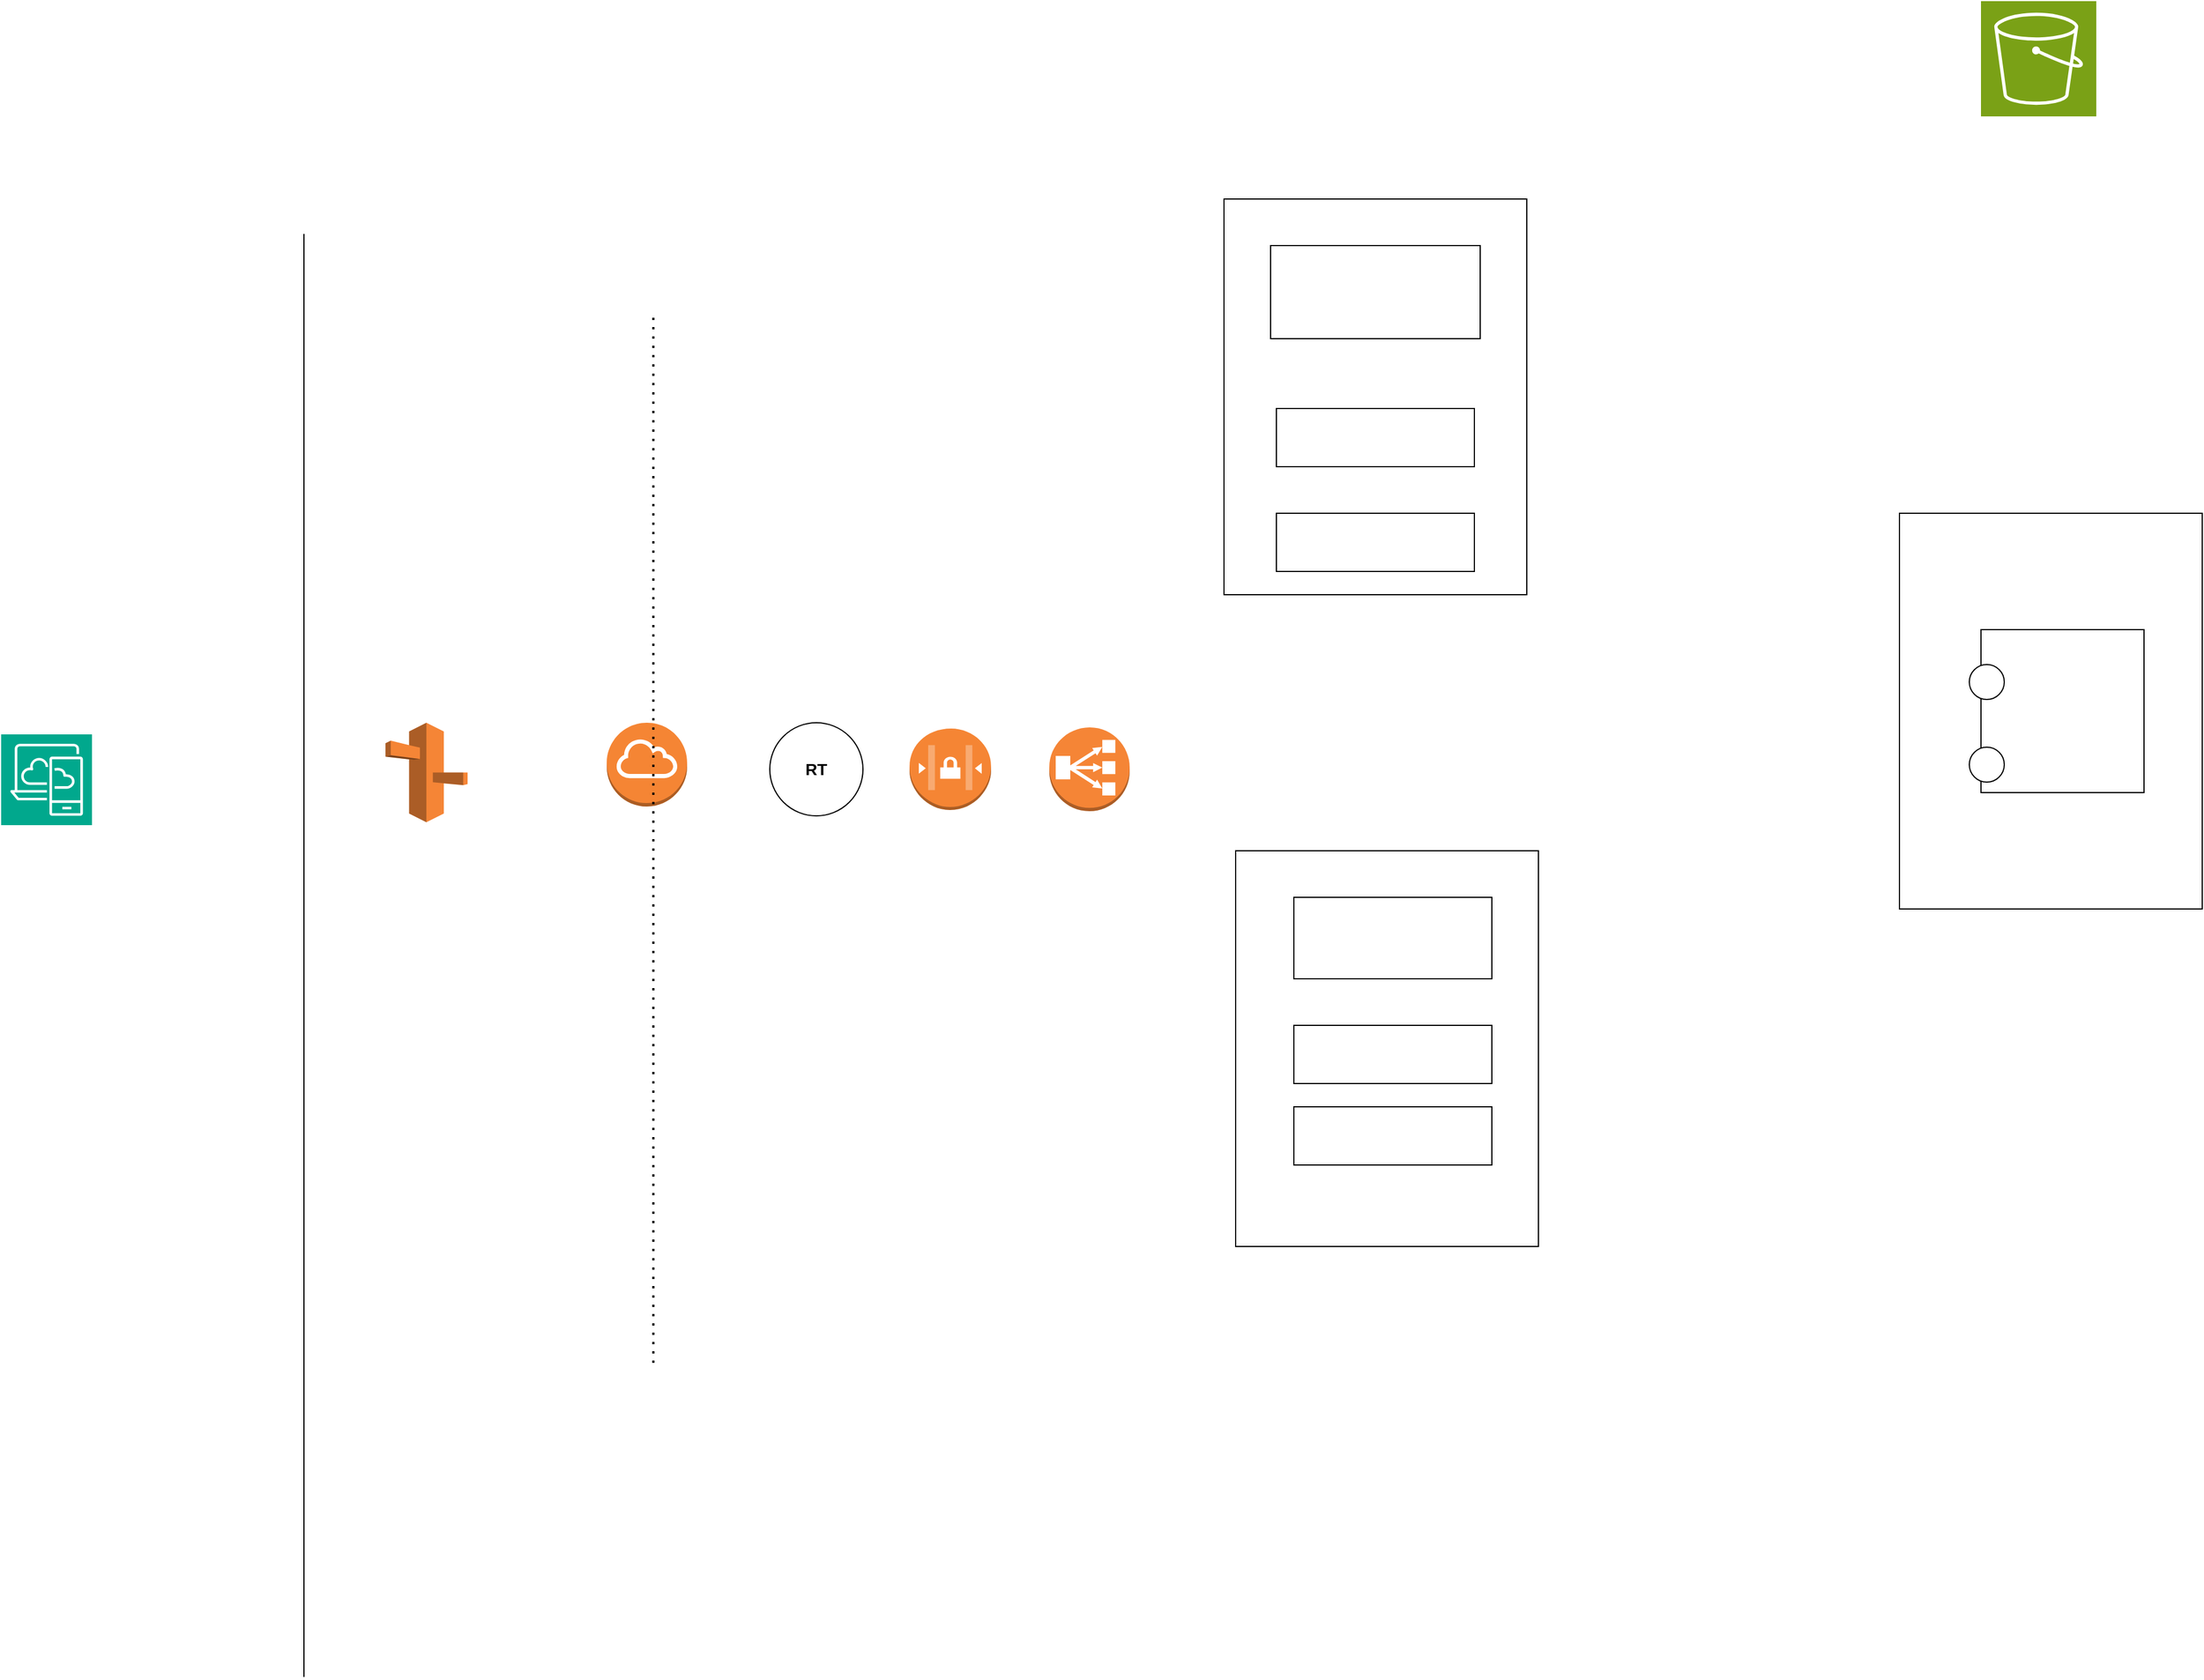 <mxfile version="22.0.6" type="github">
  <diagram name="Page-1" id="85Ee-x2F9uvneITParOF">
    <mxGraphModel dx="2250" dy="1812" grid="1" gridSize="10" guides="1" tooltips="1" connect="1" arrows="1" fold="1" page="1" pageScale="1" pageWidth="850" pageHeight="1100" math="0" shadow="0">
      <root>
        <mxCell id="0" />
        <mxCell id="1" parent="0" />
        <mxCell id="z4sBppYdsolEK-6dgZcM-1" value="" style="sketch=0;points=[[0,0,0],[0.25,0,0],[0.5,0,0],[0.75,0,0],[1,0,0],[0,1,0],[0.25,1,0],[0.5,1,0],[0.75,1,0],[1,1,0],[0,0.25,0],[0,0.5,0],[0,0.75,0],[1,0.25,0],[1,0.5,0],[1,0.75,0]];outlineConnect=0;fontColor=#232F3E;fillColor=#01A88D;strokeColor=#ffffff;dashed=0;verticalLabelPosition=bottom;verticalAlign=top;align=center;html=1;fontSize=12;fontStyle=0;aspect=fixed;shape=mxgraph.aws4.resourceIcon;resIcon=mxgraph.aws4.desktop_and_app_streaming;" vertex="1" parent="1">
          <mxGeometry x="-270" y="210" width="78" height="78" as="geometry" />
        </mxCell>
        <mxCell id="z4sBppYdsolEK-6dgZcM-2" value="" style="shape=image;html=1;verticalAlign=top;verticalLabelPosition=bottom;labelBackgroundColor=#ffffff;imageAspect=0;aspect=fixed;image=https://cdn1.iconfinder.com/data/icons/KDE_Crystal_Diamond_2.5_Classical_Mod/128x128/mimetypes/html.png" vertex="1" parent="1">
          <mxGeometry x="-100" y="200" width="88" height="88" as="geometry" />
        </mxCell>
        <mxCell id="z4sBppYdsolEK-6dgZcM-3" value="" style="outlineConnect=0;dashed=0;verticalLabelPosition=bottom;verticalAlign=top;align=center;html=1;shape=mxgraph.aws3.route_53;fillColor=#F58536;gradientColor=none;" vertex="1" parent="1">
          <mxGeometry x="60" y="200" width="70.5" height="85.5" as="geometry" />
        </mxCell>
        <mxCell id="z4sBppYdsolEK-6dgZcM-4" value="" style="outlineConnect=0;dashed=0;verticalLabelPosition=bottom;verticalAlign=top;align=center;html=1;shape=mxgraph.aws3.internet_gateway;fillColor=#F58534;gradientColor=none;" vertex="1" parent="1">
          <mxGeometry x="250" y="200" width="69" height="72" as="geometry" />
        </mxCell>
        <mxCell id="z4sBppYdsolEK-6dgZcM-6" value="" style="endArrow=none;html=1;rounded=0;" edge="1" parent="1">
          <mxGeometry width="50" height="50" relative="1" as="geometry">
            <mxPoint x="-10" y="1019.867" as="sourcePoint" />
            <mxPoint x="-10" y="-220" as="targetPoint" />
          </mxGeometry>
        </mxCell>
        <mxCell id="z4sBppYdsolEK-6dgZcM-7" value="" style="endArrow=none;dashed=1;html=1;dashPattern=1 3;strokeWidth=2;rounded=0;" edge="1" parent="1">
          <mxGeometry width="50" height="50" relative="1" as="geometry">
            <mxPoint x="290" y="750" as="sourcePoint" />
            <mxPoint x="290" y="-150" as="targetPoint" />
          </mxGeometry>
        </mxCell>
        <mxCell id="z4sBppYdsolEK-6dgZcM-8" value="&lt;b&gt;&lt;font style=&quot;font-size: 14px;&quot;&gt;RT&lt;/font&gt;&lt;/b&gt;" style="ellipse;whiteSpace=wrap;html=1;aspect=fixed;" vertex="1" parent="1">
          <mxGeometry x="390" y="200" width="80" height="80" as="geometry" />
        </mxCell>
        <mxCell id="z4sBppYdsolEK-6dgZcM-9" value="" style="outlineConnect=0;dashed=0;verticalLabelPosition=bottom;verticalAlign=top;align=center;html=1;shape=mxgraph.aws3.network_access_controllist;fillColor=#F58534;gradientColor=none;" vertex="1" parent="1">
          <mxGeometry x="510" y="205" width="70" height="70" as="geometry" />
        </mxCell>
        <mxCell id="z4sBppYdsolEK-6dgZcM-11" value="" style="outlineConnect=0;dashed=0;verticalLabelPosition=bottom;verticalAlign=top;align=center;html=1;shape=mxgraph.aws3.classic_load_balancer;fillColor=#F58536;gradientColor=none;" vertex="1" parent="1">
          <mxGeometry x="630" y="204" width="69" height="72" as="geometry" />
        </mxCell>
        <mxCell id="z4sBppYdsolEK-6dgZcM-13" value="" style="rounded=0;whiteSpace=wrap;html=1;" vertex="1" parent="1">
          <mxGeometry x="780" y="-250" width="260" height="340" as="geometry" />
        </mxCell>
        <mxCell id="z4sBppYdsolEK-6dgZcM-14" value="" style="rounded=0;whiteSpace=wrap;html=1;" vertex="1" parent="1">
          <mxGeometry x="790" y="310" width="260" height="340" as="geometry" />
        </mxCell>
        <mxCell id="z4sBppYdsolEK-6dgZcM-15" value="" style="rounded=0;whiteSpace=wrap;html=1;" vertex="1" parent="1">
          <mxGeometry x="840" y="350" width="170" height="70" as="geometry" />
        </mxCell>
        <mxCell id="z4sBppYdsolEK-6dgZcM-16" value="" style="rounded=0;whiteSpace=wrap;html=1;" vertex="1" parent="1">
          <mxGeometry x="840" y="460" width="170" height="50" as="geometry" />
        </mxCell>
        <mxCell id="z4sBppYdsolEK-6dgZcM-17" value="" style="rounded=0;whiteSpace=wrap;html=1;" vertex="1" parent="1">
          <mxGeometry x="840" y="530" width="170" height="50" as="geometry" />
        </mxCell>
        <mxCell id="z4sBppYdsolEK-6dgZcM-18" value="" style="rounded=0;whiteSpace=wrap;html=1;" vertex="1" parent="1">
          <mxGeometry x="825" y="20" width="170" height="50" as="geometry" />
        </mxCell>
        <mxCell id="z4sBppYdsolEK-6dgZcM-19" value="" style="rounded=0;whiteSpace=wrap;html=1;" vertex="1" parent="1">
          <mxGeometry x="825" y="-70" width="170" height="50" as="geometry" />
        </mxCell>
        <mxCell id="z4sBppYdsolEK-6dgZcM-20" value="" style="rounded=0;whiteSpace=wrap;html=1;" vertex="1" parent="1">
          <mxGeometry x="820" y="-210" width="180" height="80" as="geometry" />
        </mxCell>
        <mxCell id="z4sBppYdsolEK-6dgZcM-21" value="" style="rounded=0;whiteSpace=wrap;html=1;" vertex="1" parent="1">
          <mxGeometry x="1360" y="20" width="260" height="340" as="geometry" />
        </mxCell>
        <mxCell id="z4sBppYdsolEK-6dgZcM-22" value="" style="whiteSpace=wrap;html=1;aspect=fixed;" vertex="1" parent="1">
          <mxGeometry x="1430" y="120" width="140" height="140" as="geometry" />
        </mxCell>
        <mxCell id="z4sBppYdsolEK-6dgZcM-23" value="" style="ellipse;whiteSpace=wrap;html=1;aspect=fixed;" vertex="1" parent="1">
          <mxGeometry x="1420" y="221" width="30" height="30" as="geometry" />
        </mxCell>
        <mxCell id="z4sBppYdsolEK-6dgZcM-24" value="" style="ellipse;whiteSpace=wrap;html=1;aspect=fixed;" vertex="1" parent="1">
          <mxGeometry x="1420" y="150" width="30" height="30" as="geometry" />
        </mxCell>
        <mxCell id="z4sBppYdsolEK-6dgZcM-25" value="" style="sketch=0;points=[[0,0,0],[0.25,0,0],[0.5,0,0],[0.75,0,0],[1,0,0],[0,1,0],[0.25,1,0],[0.5,1,0],[0.75,1,0],[1,1,0],[0,0.25,0],[0,0.5,0],[0,0.75,0],[1,0.25,0],[1,0.5,0],[1,0.75,0]];outlineConnect=0;fontColor=#232F3E;fillColor=#7AA116;strokeColor=#ffffff;dashed=0;verticalLabelPosition=bottom;verticalAlign=top;align=center;html=1;fontSize=12;fontStyle=0;aspect=fixed;shape=mxgraph.aws4.resourceIcon;resIcon=mxgraph.aws4.s3;" vertex="1" parent="1">
          <mxGeometry x="1430" y="-420" width="99" height="99" as="geometry" />
        </mxCell>
      </root>
    </mxGraphModel>
  </diagram>
</mxfile>
